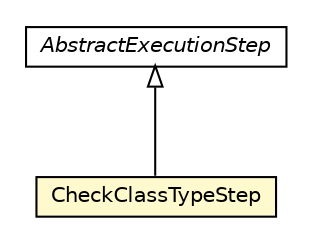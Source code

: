 #!/usr/local/bin/dot
#
# Class diagram 
# Generated by UMLGraph version R5_6-24-gf6e263 (http://www.umlgraph.org/)
#

digraph G {
	edge [fontname="Helvetica",fontsize=10,labelfontname="Helvetica",labelfontsize=10];
	node [fontname="Helvetica",fontsize=10,shape=plaintext];
	nodesep=0.25;
	ranksep=0.5;
	// com.orientechnologies.orient.core.sql.executor.CheckClassTypeStep
	c997569 [label=<<table title="com.orientechnologies.orient.core.sql.executor.CheckClassTypeStep" border="0" cellborder="1" cellspacing="0" cellpadding="2" port="p" bgcolor="lemonChiffon" href="./CheckClassTypeStep.html">
		<tr><td><table border="0" cellspacing="0" cellpadding="1">
<tr><td align="center" balign="center"> CheckClassTypeStep </td></tr>
		</table></td></tr>
		</table>>, URL="./CheckClassTypeStep.html", fontname="Helvetica", fontcolor="black", fontsize=10.0];
	// com.orientechnologies.orient.core.sql.executor.AbstractExecutionStep
	c997615 [label=<<table title="com.orientechnologies.orient.core.sql.executor.AbstractExecutionStep" border="0" cellborder="1" cellspacing="0" cellpadding="2" port="p" href="./AbstractExecutionStep.html">
		<tr><td><table border="0" cellspacing="0" cellpadding="1">
<tr><td align="center" balign="center"><font face="Helvetica-Oblique"> AbstractExecutionStep </font></td></tr>
		</table></td></tr>
		</table>>, URL="./AbstractExecutionStep.html", fontname="Helvetica", fontcolor="black", fontsize=10.0];
	//com.orientechnologies.orient.core.sql.executor.CheckClassTypeStep extends com.orientechnologies.orient.core.sql.executor.AbstractExecutionStep
	c997615:p -> c997569:p [dir=back,arrowtail=empty];
}

